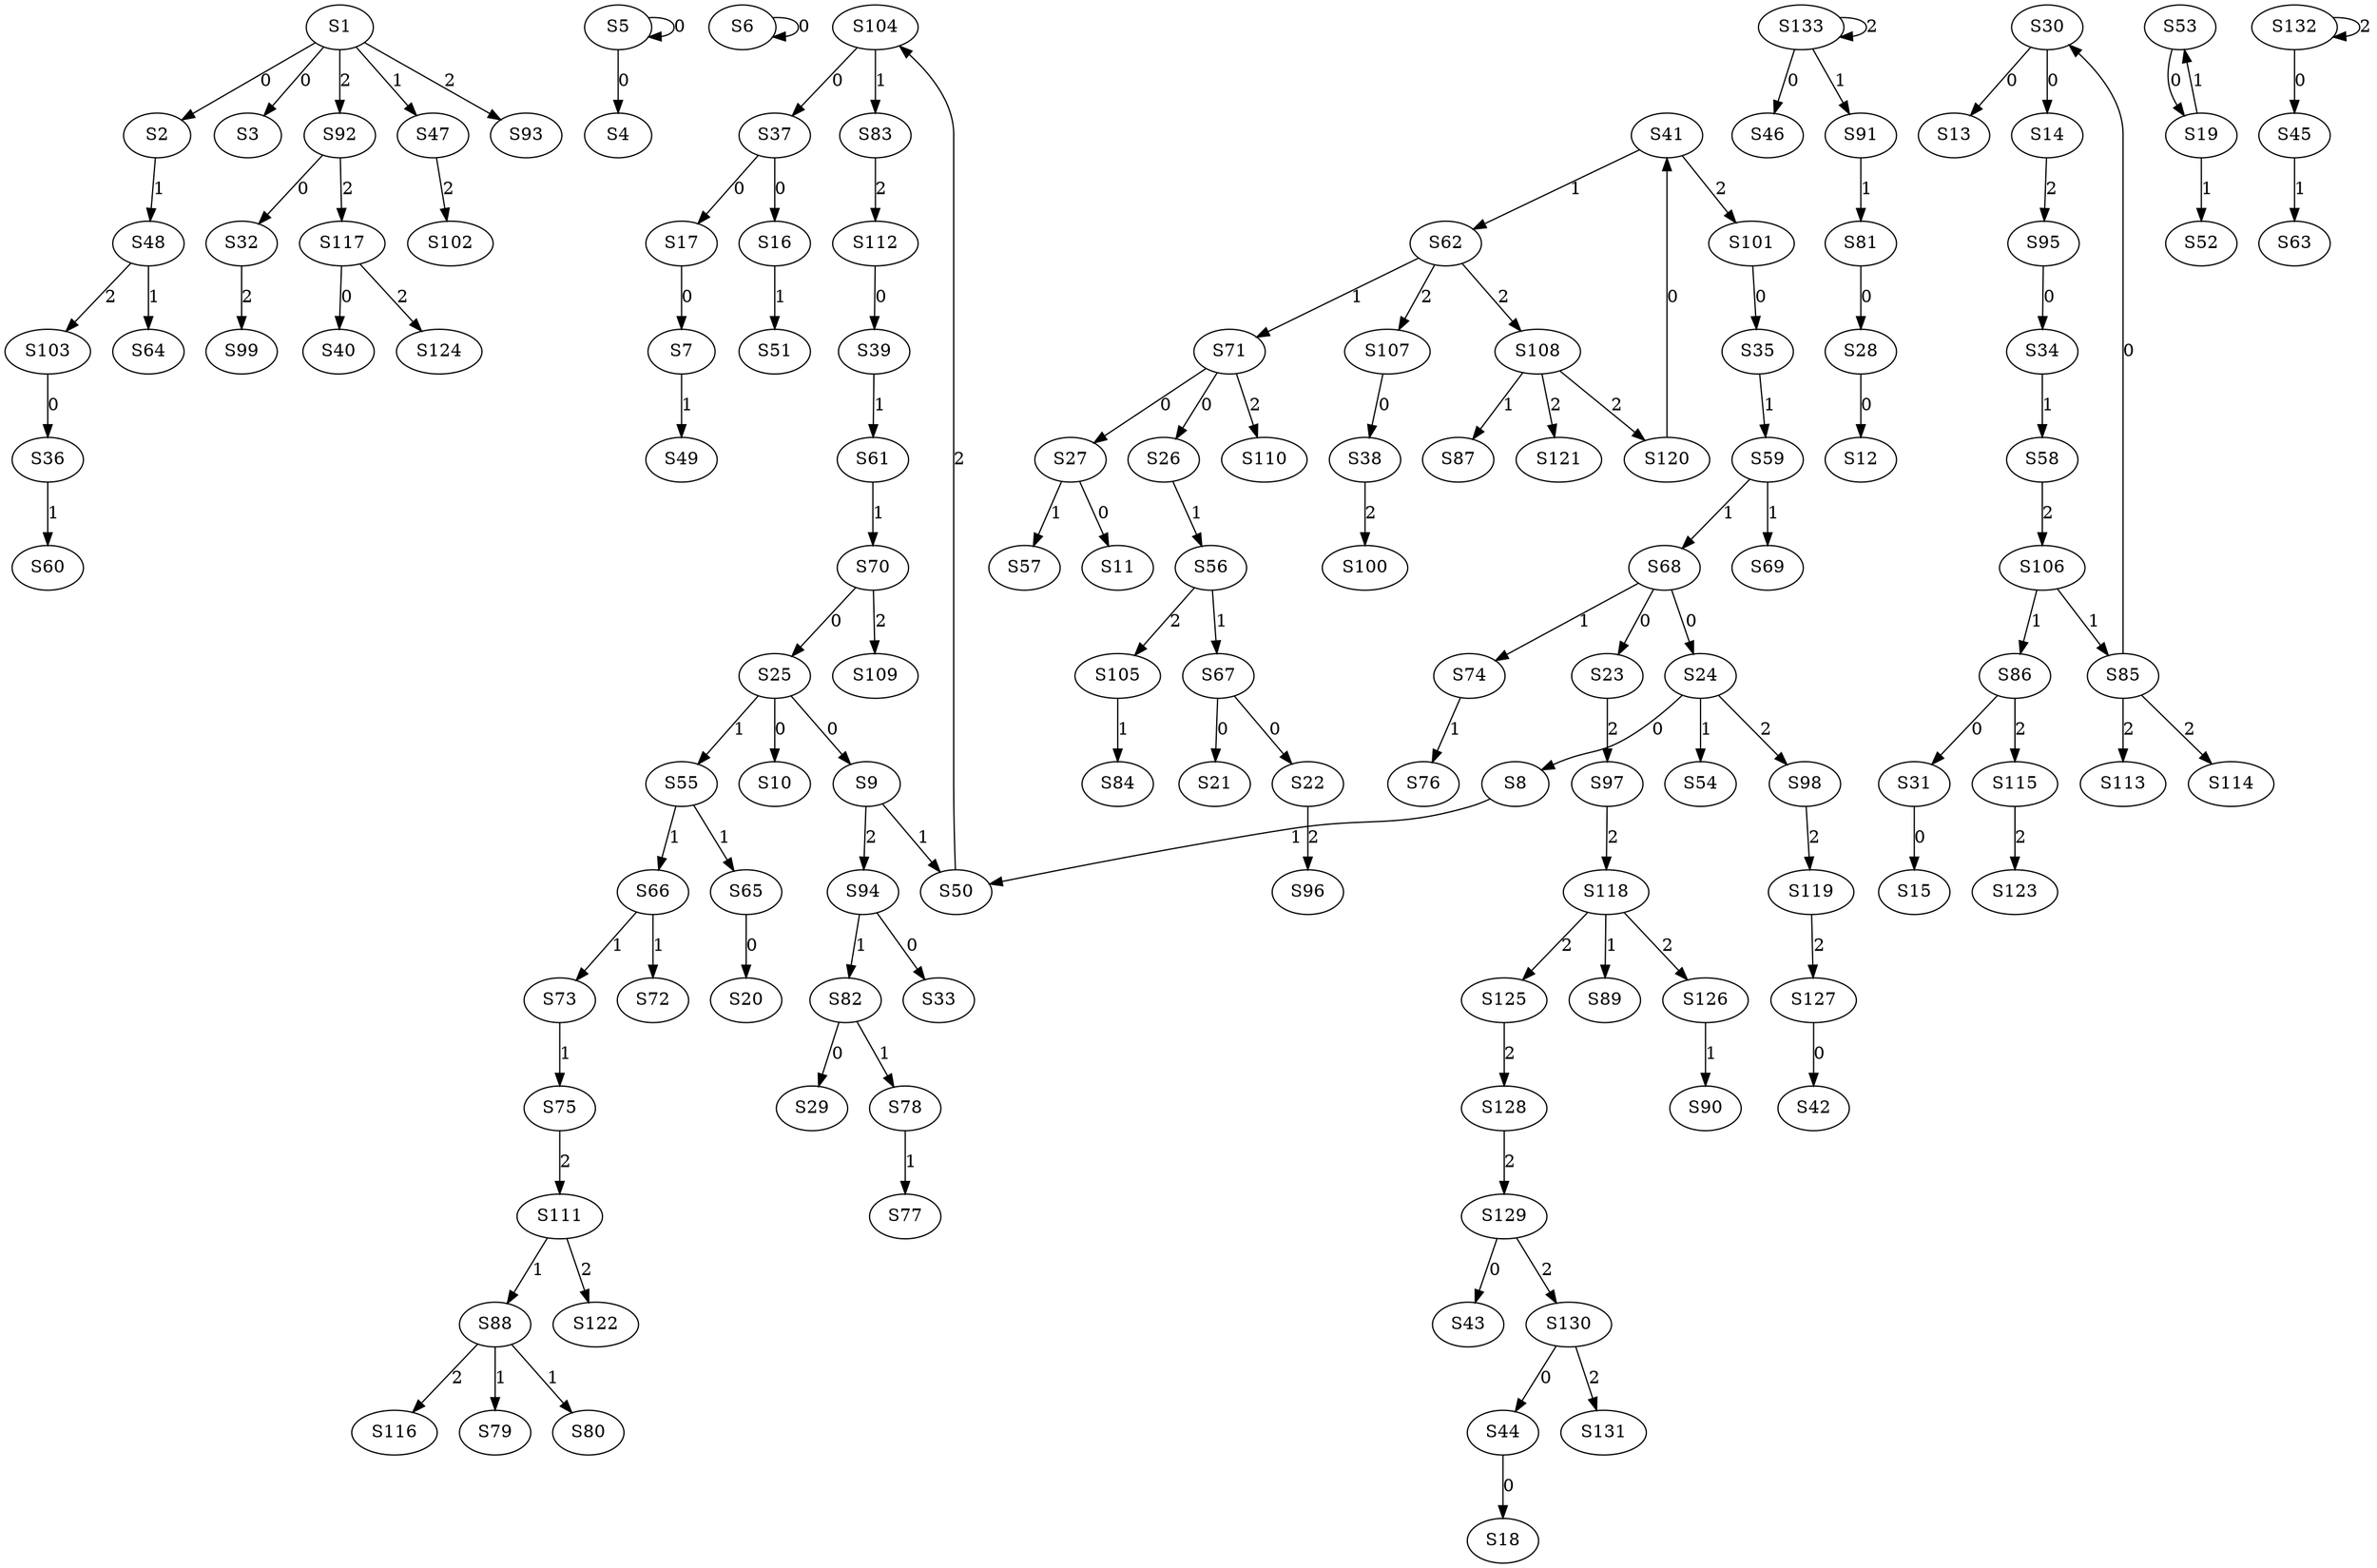 strict digraph {
	S1 -> S2 [ label = 0 ];
	S1 -> S3 [ label = 0 ];
	S5 -> S4 [ label = 0 ];
	S5 -> S5 [ label = 0 ];
	S6 -> S6 [ label = 0 ];
	S17 -> S7 [ label = 0 ];
	S24 -> S8 [ label = 0 ];
	S25 -> S9 [ label = 0 ];
	S25 -> S10 [ label = 0 ];
	S27 -> S11 [ label = 0 ];
	S28 -> S12 [ label = 0 ];
	S30 -> S13 [ label = 0 ];
	S30 -> S14 [ label = 0 ];
	S31 -> S15 [ label = 0 ];
	S37 -> S16 [ label = 0 ];
	S37 -> S17 [ label = 0 ];
	S44 -> S18 [ label = 0 ];
	S53 -> S19 [ label = 0 ];
	S65 -> S20 [ label = 0 ];
	S67 -> S21 [ label = 0 ];
	S67 -> S22 [ label = 0 ];
	S68 -> S23 [ label = 0 ];
	S68 -> S24 [ label = 0 ];
	S70 -> S25 [ label = 0 ];
	S71 -> S26 [ label = 0 ];
	S71 -> S27 [ label = 0 ];
	S81 -> S28 [ label = 0 ];
	S82 -> S29 [ label = 0 ];
	S85 -> S30 [ label = 0 ];
	S86 -> S31 [ label = 0 ];
	S92 -> S32 [ label = 0 ];
	S94 -> S33 [ label = 0 ];
	S95 -> S34 [ label = 0 ];
	S101 -> S35 [ label = 0 ];
	S103 -> S36 [ label = 0 ];
	S104 -> S37 [ label = 0 ];
	S107 -> S38 [ label = 0 ];
	S112 -> S39 [ label = 0 ];
	S117 -> S40 [ label = 0 ];
	S120 -> S41 [ label = 0 ];
	S127 -> S42 [ label = 0 ];
	S129 -> S43 [ label = 0 ];
	S130 -> S44 [ label = 0 ];
	S132 -> S45 [ label = 0 ];
	S133 -> S46 [ label = 0 ];
	S1 -> S47 [ label = 1 ];
	S2 -> S48 [ label = 1 ];
	S7 -> S49 [ label = 1 ];
	S8 -> S50 [ label = 1 ];
	S16 -> S51 [ label = 1 ];
	S19 -> S52 [ label = 1 ];
	S19 -> S53 [ label = 1 ];
	S24 -> S54 [ label = 1 ];
	S25 -> S55 [ label = 1 ];
	S26 -> S56 [ label = 1 ];
	S27 -> S57 [ label = 1 ];
	S34 -> S58 [ label = 1 ];
	S35 -> S59 [ label = 1 ];
	S36 -> S60 [ label = 1 ];
	S39 -> S61 [ label = 1 ];
	S41 -> S62 [ label = 1 ];
	S45 -> S63 [ label = 1 ];
	S48 -> S64 [ label = 1 ];
	S55 -> S65 [ label = 1 ];
	S55 -> S66 [ label = 1 ];
	S56 -> S67 [ label = 1 ];
	S59 -> S68 [ label = 1 ];
	S59 -> S69 [ label = 1 ];
	S61 -> S70 [ label = 1 ];
	S62 -> S71 [ label = 1 ];
	S66 -> S72 [ label = 1 ];
	S66 -> S73 [ label = 1 ];
	S68 -> S74 [ label = 1 ];
	S73 -> S75 [ label = 1 ];
	S74 -> S76 [ label = 1 ];
	S78 -> S77 [ label = 1 ];
	S82 -> S78 [ label = 1 ];
	S88 -> S79 [ label = 1 ];
	S88 -> S80 [ label = 1 ];
	S91 -> S81 [ label = 1 ];
	S94 -> S82 [ label = 1 ];
	S104 -> S83 [ label = 1 ];
	S105 -> S84 [ label = 1 ];
	S106 -> S85 [ label = 1 ];
	S106 -> S86 [ label = 1 ];
	S108 -> S87 [ label = 1 ];
	S111 -> S88 [ label = 1 ];
	S118 -> S89 [ label = 1 ];
	S126 -> S90 [ label = 1 ];
	S133 -> S91 [ label = 1 ];
	S1 -> S92 [ label = 2 ];
	S1 -> S93 [ label = 2 ];
	S9 -> S94 [ label = 2 ];
	S14 -> S95 [ label = 2 ];
	S22 -> S96 [ label = 2 ];
	S23 -> S97 [ label = 2 ];
	S24 -> S98 [ label = 2 ];
	S32 -> S99 [ label = 2 ];
	S38 -> S100 [ label = 2 ];
	S41 -> S101 [ label = 2 ];
	S47 -> S102 [ label = 2 ];
	S48 -> S103 [ label = 2 ];
	S50 -> S104 [ label = 2 ];
	S56 -> S105 [ label = 2 ];
	S58 -> S106 [ label = 2 ];
	S62 -> S107 [ label = 2 ];
	S62 -> S108 [ label = 2 ];
	S70 -> S109 [ label = 2 ];
	S71 -> S110 [ label = 2 ];
	S75 -> S111 [ label = 2 ];
	S83 -> S112 [ label = 2 ];
	S85 -> S113 [ label = 2 ];
	S85 -> S114 [ label = 2 ];
	S86 -> S115 [ label = 2 ];
	S88 -> S116 [ label = 2 ];
	S92 -> S117 [ label = 2 ];
	S97 -> S118 [ label = 2 ];
	S98 -> S119 [ label = 2 ];
	S108 -> S120 [ label = 2 ];
	S108 -> S121 [ label = 2 ];
	S111 -> S122 [ label = 2 ];
	S115 -> S123 [ label = 2 ];
	S117 -> S124 [ label = 2 ];
	S118 -> S125 [ label = 2 ];
	S118 -> S126 [ label = 2 ];
	S119 -> S127 [ label = 2 ];
	S125 -> S128 [ label = 2 ];
	S128 -> S129 [ label = 2 ];
	S129 -> S130 [ label = 2 ];
	S130 -> S131 [ label = 2 ];
	S132 -> S132 [ label = 2 ];
	S133 -> S133 [ label = 2 ];
	S9 -> S50 [ label = 1 ];
}